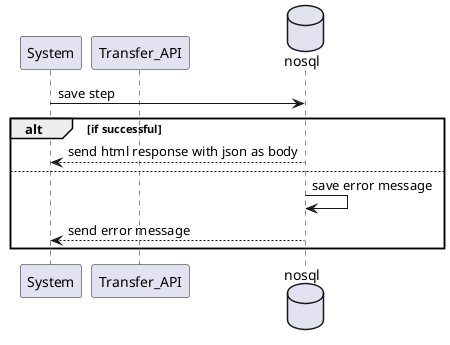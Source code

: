 @startuml
!startsub DB
participant System
participant Transfer_API
database nosql
System -> nosql : save step
alt if successful
    nosql --> System : send html response with json as body
else
    nosql -> nosql : save error message
    nosql --> System : send error message
end
!endsub
@enduml